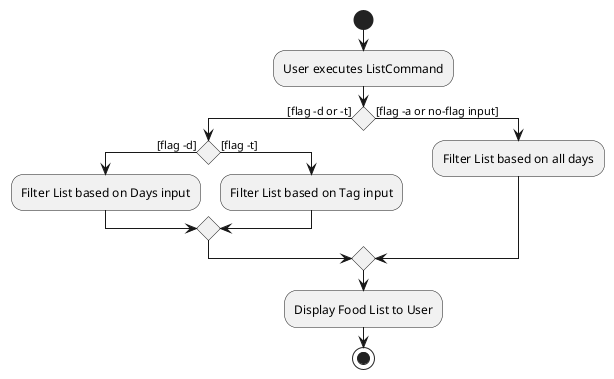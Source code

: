 @startuml
/' @author @jarrod-bob'/
/' @author @akhilvuputuri'/

start
:User executes ListCommand;

'Since the beta syntax does not support placing the condition outside the
'diamond we place it as the true branch instead.

if () then ([flag -d or -t])
    if () then ([flag -d])
        :Filter List based on Days input;
    else ([flag -t])
        :Filter List based on Tag input;
    endif

else ([flag -a or no-flag input])
    :Filter List based on all days;
endif

:Display Food List to User;
stop
@enduml
